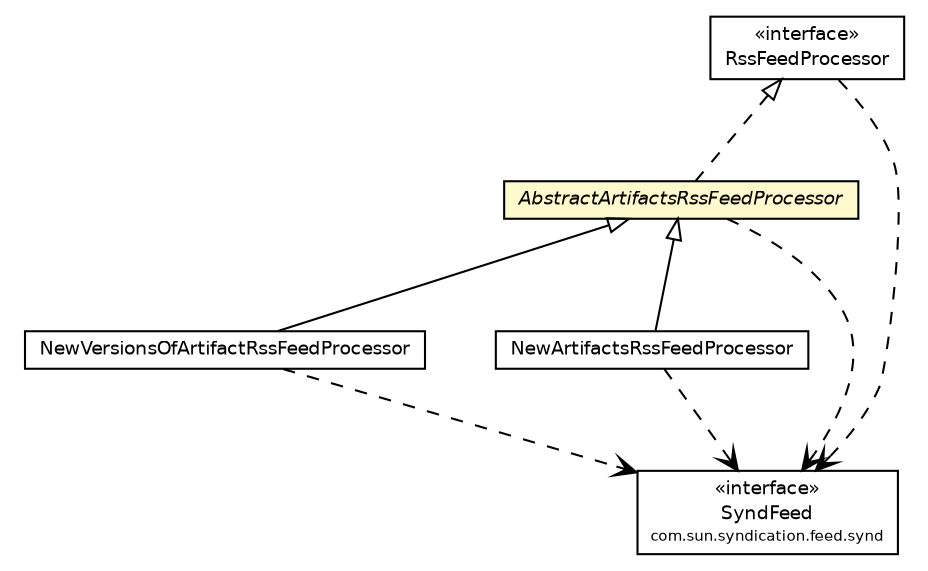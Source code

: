 #!/usr/local/bin/dot
#
# Class diagram 
# Generated by UmlGraph version 4.6 (http://www.spinellis.gr/sw/umlgraph)
#

digraph G {
	edge [fontname="Helvetica",fontsize=10,labelfontname="Helvetica",labelfontsize=10];
	node [fontname="Helvetica",fontsize=10,shape=plaintext];
	// org.apache.archiva.rss.processor.RssFeedProcessor
	c161643 [label=<<table border="0" cellborder="1" cellspacing="0" cellpadding="2" port="p" href="./RssFeedProcessor.html">
		<tr><td><table border="0" cellspacing="0" cellpadding="1">
			<tr><td> &laquo;interface&raquo; </td></tr>
			<tr><td> RssFeedProcessor </td></tr>
		</table></td></tr>
		</table>>, fontname="Helvetica", fontcolor="black", fontsize=9.0];
	// org.apache.archiva.rss.processor.NewVersionsOfArtifactRssFeedProcessor
	c161644 [label=<<table border="0" cellborder="1" cellspacing="0" cellpadding="2" port="p" href="./NewVersionsOfArtifactRssFeedProcessor.html">
		<tr><td><table border="0" cellspacing="0" cellpadding="1">
			<tr><td> NewVersionsOfArtifactRssFeedProcessor </td></tr>
		</table></td></tr>
		</table>>, fontname="Helvetica", fontcolor="black", fontsize=9.0];
	// org.apache.archiva.rss.processor.NewArtifactsRssFeedProcessor
	c161645 [label=<<table border="0" cellborder="1" cellspacing="0" cellpadding="2" port="p" href="./NewArtifactsRssFeedProcessor.html">
		<tr><td><table border="0" cellspacing="0" cellpadding="1">
			<tr><td> NewArtifactsRssFeedProcessor </td></tr>
		</table></td></tr>
		</table>>, fontname="Helvetica", fontcolor="black", fontsize=9.0];
	// org.apache.archiva.rss.processor.AbstractArtifactsRssFeedProcessor
	c161646 [label=<<table border="0" cellborder="1" cellspacing="0" cellpadding="2" port="p" bgcolor="lemonChiffon" href="./AbstractArtifactsRssFeedProcessor.html">
		<tr><td><table border="0" cellspacing="0" cellpadding="1">
			<tr><td><font face="Helvetica-Oblique"> AbstractArtifactsRssFeedProcessor </font></td></tr>
		</table></td></tr>
		</table>>, fontname="Helvetica", fontcolor="black", fontsize=9.0];
	//org.apache.archiva.rss.processor.NewVersionsOfArtifactRssFeedProcessor extends org.apache.archiva.rss.processor.AbstractArtifactsRssFeedProcessor
	c161646:p -> c161644:p [dir=back,arrowtail=empty];
	//org.apache.archiva.rss.processor.NewArtifactsRssFeedProcessor extends org.apache.archiva.rss.processor.AbstractArtifactsRssFeedProcessor
	c161646:p -> c161645:p [dir=back,arrowtail=empty];
	//org.apache.archiva.rss.processor.AbstractArtifactsRssFeedProcessor implements org.apache.archiva.rss.processor.RssFeedProcessor
	c161643:p -> c161646:p [dir=back,arrowtail=empty,style=dashed];
	// org.apache.archiva.rss.processor.RssFeedProcessor DEPEND com.sun.syndication.feed.synd.SyndFeed
	c161643:p -> c161663:p [taillabel="", label="", headlabel="", fontname="Helvetica", fontcolor="black", fontsize=10.0, color="black", arrowhead=open, style=dashed];
	// org.apache.archiva.rss.processor.NewVersionsOfArtifactRssFeedProcessor DEPEND com.sun.syndication.feed.synd.SyndFeed
	c161644:p -> c161663:p [taillabel="", label="", headlabel="", fontname="Helvetica", fontcolor="black", fontsize=10.0, color="black", arrowhead=open, style=dashed];
	// org.apache.archiva.rss.processor.NewArtifactsRssFeedProcessor DEPEND com.sun.syndication.feed.synd.SyndFeed
	c161645:p -> c161663:p [taillabel="", label="", headlabel="", fontname="Helvetica", fontcolor="black", fontsize=10.0, color="black", arrowhead=open, style=dashed];
	// org.apache.archiva.rss.processor.AbstractArtifactsRssFeedProcessor DEPEND com.sun.syndication.feed.synd.SyndFeed
	c161646:p -> c161663:p [taillabel="", label="", headlabel="", fontname="Helvetica", fontcolor="black", fontsize=10.0, color="black", arrowhead=open, style=dashed];
	// com.sun.syndication.feed.synd.SyndFeed
	c161663 [label=<<table border="0" cellborder="1" cellspacing="0" cellpadding="2" port="p" href="http://java.sun.com/j2se/1.4.2/docs/api/com/sun/syndication/feed/synd/SyndFeed.html">
		<tr><td><table border="0" cellspacing="0" cellpadding="1">
			<tr><td> &laquo;interface&raquo; </td></tr>
			<tr><td> SyndFeed </td></tr>
			<tr><td><font point-size="7.0"> com.sun.syndication.feed.synd </font></td></tr>
		</table></td></tr>
		</table>>, fontname="Helvetica", fontcolor="black", fontsize=9.0];
}

